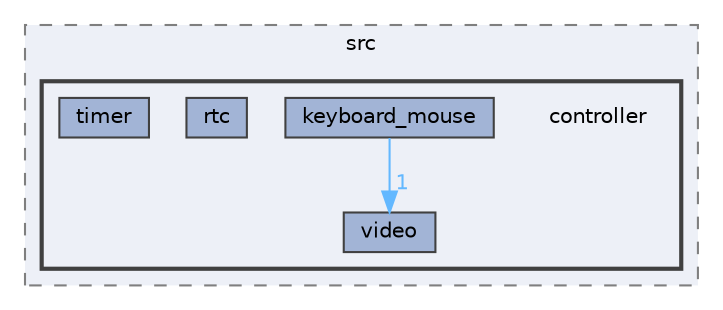 digraph "controller"
{
 // LATEX_PDF_SIZE
  bgcolor="transparent";
  edge [fontname=Helvetica,fontsize=10,labelfontname=Helvetica,labelfontsize=10];
  node [fontname=Helvetica,fontsize=10,shape=box,height=0.2,width=0.4];
  compound=true
  subgraph clusterdir_af6d7fe51cd92ef41966753a94cc69d3 {
    graph [ bgcolor="#edf0f7", pencolor="grey50", label="src", fontname=Helvetica,fontsize=10 style="filled,dashed", URL="dir_af6d7fe51cd92ef41966753a94cc69d3.html",tooltip=""]
  subgraph clusterdir_057501bef04046dd611bfa2164ce2c80 {
    graph [ bgcolor="#edf0f7", pencolor="grey25", label="", fontname=Helvetica,fontsize=10 style="filled,bold", URL="dir_057501bef04046dd611bfa2164ce2c80.html",tooltip=""]
    dir_057501bef04046dd611bfa2164ce2c80 [shape=plaintext, label="controller"];
  dir_43b66ffa59700f01449e6454ac14f0c1 [label="keyboard_mouse", fillcolor="#a2b4d6", color="grey25", style="filled", URL="dir_43b66ffa59700f01449e6454ac14f0c1.html",tooltip=""];
  dir_5fbeca577ad76f35070f09c5c90f4154 [label="rtc", fillcolor="#a2b4d6", color="grey25", style="filled", URL="dir_5fbeca577ad76f35070f09c5c90f4154.html",tooltip=""];
  dir_5fe131bfa97b3c9edaa04493b73d61c5 [label="timer", fillcolor="#a2b4d6", color="grey25", style="filled", URL="dir_5fe131bfa97b3c9edaa04493b73d61c5.html",tooltip=""];
  dir_295bc96fa319996cf7970b108f98424a [label="video", fillcolor="#a2b4d6", color="grey25", style="filled", URL="dir_295bc96fa319996cf7970b108f98424a.html",tooltip=""];
  }
  }
  dir_43b66ffa59700f01449e6454ac14f0c1->dir_295bc96fa319996cf7970b108f98424a [headlabel="1", labeldistance=1.5 headhref="dir_000005_000015.html" color="steelblue1" fontcolor="steelblue1"];
}

